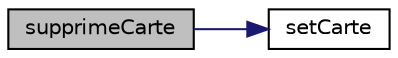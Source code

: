 digraph "supprimeCarte"
{
 // LATEX_PDF_SIZE
  edge [fontname="Helvetica",fontsize="10",labelfontname="Helvetica",labelfontsize="10"];
  node [fontname="Helvetica",fontsize="10",shape=record];
  rankdir="LR";
  Node1 [label="supprimeCarte",height=0.2,width=0.4,color="black", fillcolor="grey75", style="filled", fontcolor="black",tooltip="supprime une carte d'un tableau et réduit la taille de ce tableu par le bas"];
  Node1 -> Node2 [color="midnightblue",fontsize="10",style="solid"];
  Node2 [label="setCarte",height=0.2,width=0.4,color="black", fillcolor="white", style="filled",URL="$gestion_carte_8c.html#aa6ee6fa9bf13839d948e7df5f4199e0e",tooltip="donne une valeur et une couleur a une carte"];
}
